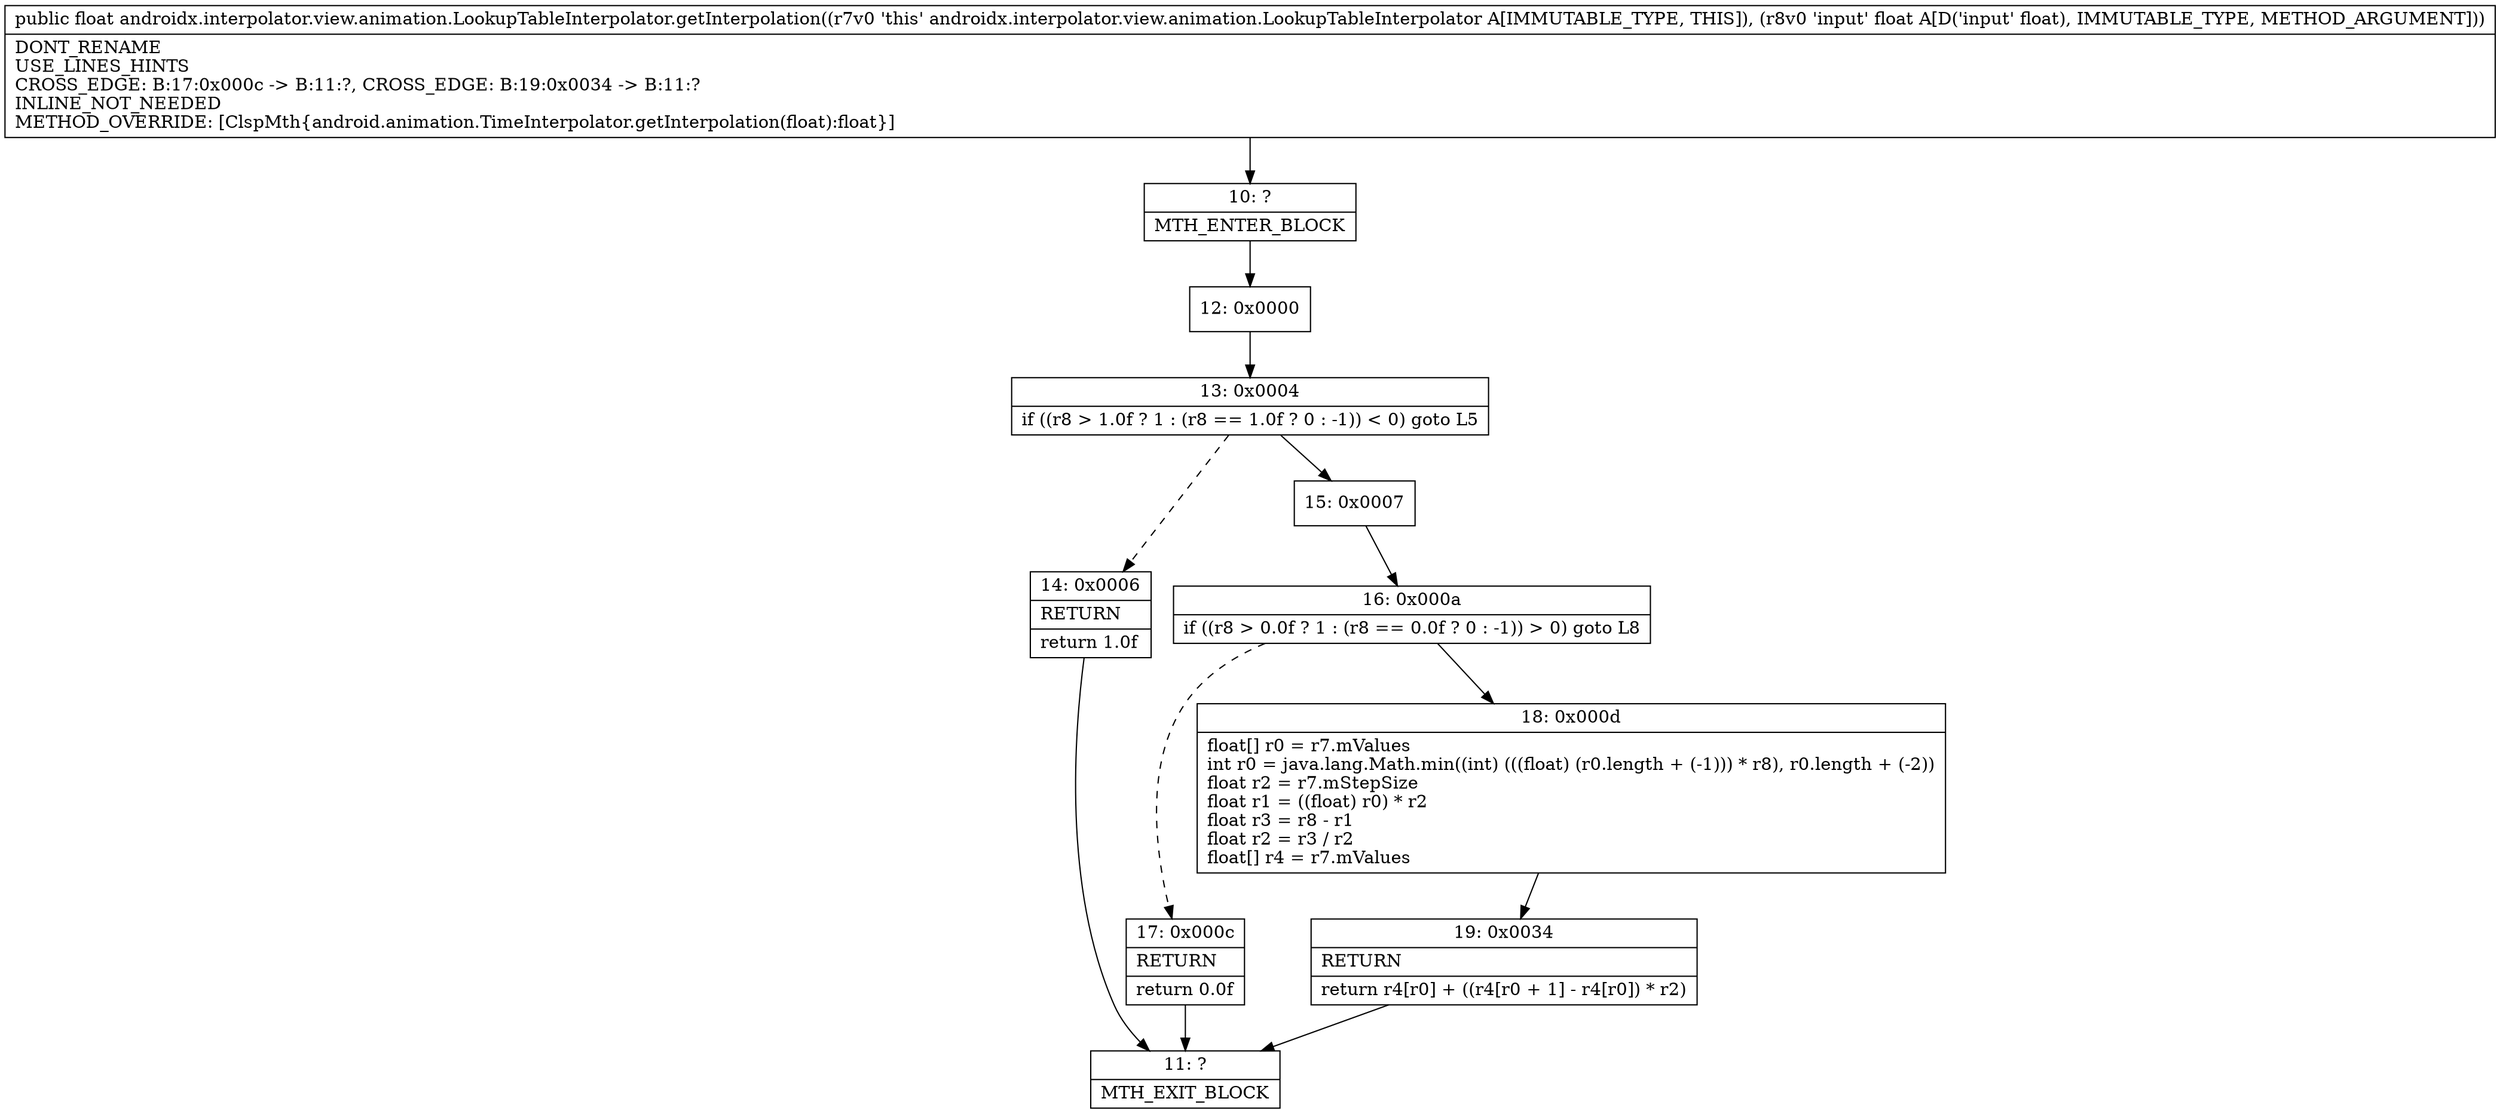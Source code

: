 digraph "CFG forandroidx.interpolator.view.animation.LookupTableInterpolator.getInterpolation(F)F" {
Node_10 [shape=record,label="{10\:\ ?|MTH_ENTER_BLOCK\l}"];
Node_12 [shape=record,label="{12\:\ 0x0000}"];
Node_13 [shape=record,label="{13\:\ 0x0004|if ((r8 \> 1.0f ? 1 : (r8 == 1.0f ? 0 : \-1)) \< 0) goto L5\l}"];
Node_14 [shape=record,label="{14\:\ 0x0006|RETURN\l|return 1.0f\l}"];
Node_11 [shape=record,label="{11\:\ ?|MTH_EXIT_BLOCK\l}"];
Node_15 [shape=record,label="{15\:\ 0x0007}"];
Node_16 [shape=record,label="{16\:\ 0x000a|if ((r8 \> 0.0f ? 1 : (r8 == 0.0f ? 0 : \-1)) \> 0) goto L8\l}"];
Node_17 [shape=record,label="{17\:\ 0x000c|RETURN\l|return 0.0f\l}"];
Node_18 [shape=record,label="{18\:\ 0x000d|float[] r0 = r7.mValues\lint r0 = java.lang.Math.min((int) (((float) (r0.length + (\-1))) * r8), r0.length + (\-2))\lfloat r2 = r7.mStepSize\lfloat r1 = ((float) r0) * r2\lfloat r3 = r8 \- r1\lfloat r2 = r3 \/ r2\lfloat[] r4 = r7.mValues\l}"];
Node_19 [shape=record,label="{19\:\ 0x0034|RETURN\l|return r4[r0] + ((r4[r0 + 1] \- r4[r0]) * r2)\l}"];
MethodNode[shape=record,label="{public float androidx.interpolator.view.animation.LookupTableInterpolator.getInterpolation((r7v0 'this' androidx.interpolator.view.animation.LookupTableInterpolator A[IMMUTABLE_TYPE, THIS]), (r8v0 'input' float A[D('input' float), IMMUTABLE_TYPE, METHOD_ARGUMENT]))  | DONT_RENAME\lUSE_LINES_HINTS\lCROSS_EDGE: B:17:0x000c \-\> B:11:?, CROSS_EDGE: B:19:0x0034 \-\> B:11:?\lINLINE_NOT_NEEDED\lMETHOD_OVERRIDE: [ClspMth\{android.animation.TimeInterpolator.getInterpolation(float):float\}]\l}"];
MethodNode -> Node_10;Node_10 -> Node_12;
Node_12 -> Node_13;
Node_13 -> Node_14[style=dashed];
Node_13 -> Node_15;
Node_14 -> Node_11;
Node_15 -> Node_16;
Node_16 -> Node_17[style=dashed];
Node_16 -> Node_18;
Node_17 -> Node_11;
Node_18 -> Node_19;
Node_19 -> Node_11;
}

